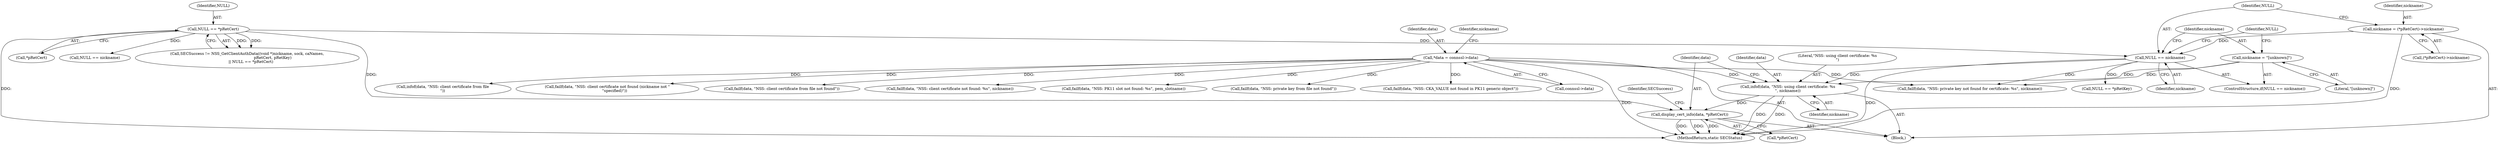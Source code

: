 digraph "0_curl_curl-7_50_2~32@pointer" {
"1000297" [label="(Call,infof(data, \"NSS: using client certificate: %s\n\", nickname))"];
"1000117" [label="(Call,*data = connssl->data)"];
"1000279" [label="(Call,NULL == nickname)"];
"1000253" [label="(Call,NULL == *pRetCert)"];
"1000272" [label="(Call,nickname = (*pRetCert)->nickname)"];
"1000282" [label="(Call,nickname = \"[unknown]\")"];
"1000301" [label="(Call,display_cert_info(data, *pRetCert))"];
"1000282" [label="(Call,nickname = \"[unknown]\")"];
"1000306" [label="(Identifier,SECSuccess)"];
"1000287" [label="(Identifier,NULL)"];
"1000254" [label="(Identifier,NULL)"];
"1000274" [label="(Call,(*pRetCert)->nickname)"];
"1000280" [label="(Identifier,NULL)"];
"1000175" [label="(Call,failf(data, \"NSS: CKA_VALUE not found in PK11 generic object\"))"];
"1000117" [label="(Call,*data = connssl->data)"];
"1000119" [label="(Call,connssl->data)"];
"1000278" [label="(ControlStructure,if(NULL == nickname))"];
"1000109" [label="(Block,)"];
"1000253" [label="(Call,NULL == *pRetCert)"];
"1000302" [label="(Identifier,data)"];
"1000301" [label="(Call,display_cert_info(data, *pRetCert))"];
"1000298" [label="(Identifier,data)"];
"1000218" [label="(Call,failf(data, \"NSS: private key from file not found\"))"];
"1000307" [label="(MethodReturn,static SECStatus)"];
"1000225" [label="(Call,infof(data, \"NSS: client certificate from file\n\"))"];
"1000259" [label="(Call,NULL == nickname)"];
"1000284" [label="(Literal,\"[unknown]\")"];
"1000299" [label="(Literal,\"NSS: using client certificate: %s\n\")"];
"1000262" [label="(Call,failf(data, \"NSS: client certificate not found (nickname not \"\n            \"specified)\"))"];
"1000281" [label="(Identifier,nickname)"];
"1000272" [label="(Call,nickname = (*pRetCert)->nickname)"];
"1000242" [label="(Call,SECSuccess != NSS_GetClientAuthData((void *)nickname, sock, caNames,\n                                          pRetCert, pRetKey)\n      || NULL == *pRetCert)"];
"1000118" [label="(Identifier,data)"];
"1000291" [label="(Call,failf(data, \"NSS: private key not found for certificate: %s\", nickname))"];
"1000198" [label="(Call,failf(data, \"NSS: client certificate from file not found\"))"];
"1000255" [label="(Call,*pRetCert)"];
"1000286" [label="(Call,NULL == *pRetKey)"];
"1000273" [label="(Identifier,nickname)"];
"1000303" [label="(Call,*pRetCert)"];
"1000266" [label="(Call,failf(data, \"NSS: client certificate not found: %s\", nickname))"];
"1000283" [label="(Identifier,nickname)"];
"1000297" [label="(Call,infof(data, \"NSS: using client certificate: %s\n\", nickname))"];
"1000124" [label="(Identifier,nickname)"];
"1000279" [label="(Call,NULL == nickname)"];
"1000157" [label="(Call,failf(data, \"NSS: PK11 slot not found: %s\", pem_slotname))"];
"1000300" [label="(Identifier,nickname)"];
"1000297" -> "1000109"  [label="AST: "];
"1000297" -> "1000300"  [label="CFG: "];
"1000298" -> "1000297"  [label="AST: "];
"1000299" -> "1000297"  [label="AST: "];
"1000300" -> "1000297"  [label="AST: "];
"1000302" -> "1000297"  [label="CFG: "];
"1000297" -> "1000307"  [label="DDG: "];
"1000297" -> "1000307"  [label="DDG: "];
"1000117" -> "1000297"  [label="DDG: "];
"1000279" -> "1000297"  [label="DDG: "];
"1000282" -> "1000297"  [label="DDG: "];
"1000297" -> "1000301"  [label="DDG: "];
"1000117" -> "1000109"  [label="AST: "];
"1000117" -> "1000119"  [label="CFG: "];
"1000118" -> "1000117"  [label="AST: "];
"1000119" -> "1000117"  [label="AST: "];
"1000124" -> "1000117"  [label="CFG: "];
"1000117" -> "1000307"  [label="DDG: "];
"1000117" -> "1000157"  [label="DDG: "];
"1000117" -> "1000175"  [label="DDG: "];
"1000117" -> "1000198"  [label="DDG: "];
"1000117" -> "1000218"  [label="DDG: "];
"1000117" -> "1000225"  [label="DDG: "];
"1000117" -> "1000262"  [label="DDG: "];
"1000117" -> "1000266"  [label="DDG: "];
"1000117" -> "1000291"  [label="DDG: "];
"1000279" -> "1000278"  [label="AST: "];
"1000279" -> "1000281"  [label="CFG: "];
"1000280" -> "1000279"  [label="AST: "];
"1000281" -> "1000279"  [label="AST: "];
"1000283" -> "1000279"  [label="CFG: "];
"1000287" -> "1000279"  [label="CFG: "];
"1000279" -> "1000307"  [label="DDG: "];
"1000253" -> "1000279"  [label="DDG: "];
"1000272" -> "1000279"  [label="DDG: "];
"1000279" -> "1000286"  [label="DDG: "];
"1000279" -> "1000291"  [label="DDG: "];
"1000253" -> "1000242"  [label="AST: "];
"1000253" -> "1000255"  [label="CFG: "];
"1000254" -> "1000253"  [label="AST: "];
"1000255" -> "1000253"  [label="AST: "];
"1000242" -> "1000253"  [label="CFG: "];
"1000253" -> "1000307"  [label="DDG: "];
"1000253" -> "1000242"  [label="DDG: "];
"1000253" -> "1000242"  [label="DDG: "];
"1000253" -> "1000259"  [label="DDG: "];
"1000253" -> "1000301"  [label="DDG: "];
"1000272" -> "1000109"  [label="AST: "];
"1000272" -> "1000274"  [label="CFG: "];
"1000273" -> "1000272"  [label="AST: "];
"1000274" -> "1000272"  [label="AST: "];
"1000280" -> "1000272"  [label="CFG: "];
"1000272" -> "1000307"  [label="DDG: "];
"1000282" -> "1000278"  [label="AST: "];
"1000282" -> "1000284"  [label="CFG: "];
"1000283" -> "1000282"  [label="AST: "];
"1000284" -> "1000282"  [label="AST: "];
"1000287" -> "1000282"  [label="CFG: "];
"1000282" -> "1000291"  [label="DDG: "];
"1000301" -> "1000109"  [label="AST: "];
"1000301" -> "1000303"  [label="CFG: "];
"1000302" -> "1000301"  [label="AST: "];
"1000303" -> "1000301"  [label="AST: "];
"1000306" -> "1000301"  [label="CFG: "];
"1000301" -> "1000307"  [label="DDG: "];
"1000301" -> "1000307"  [label="DDG: "];
"1000301" -> "1000307"  [label="DDG: "];
}
